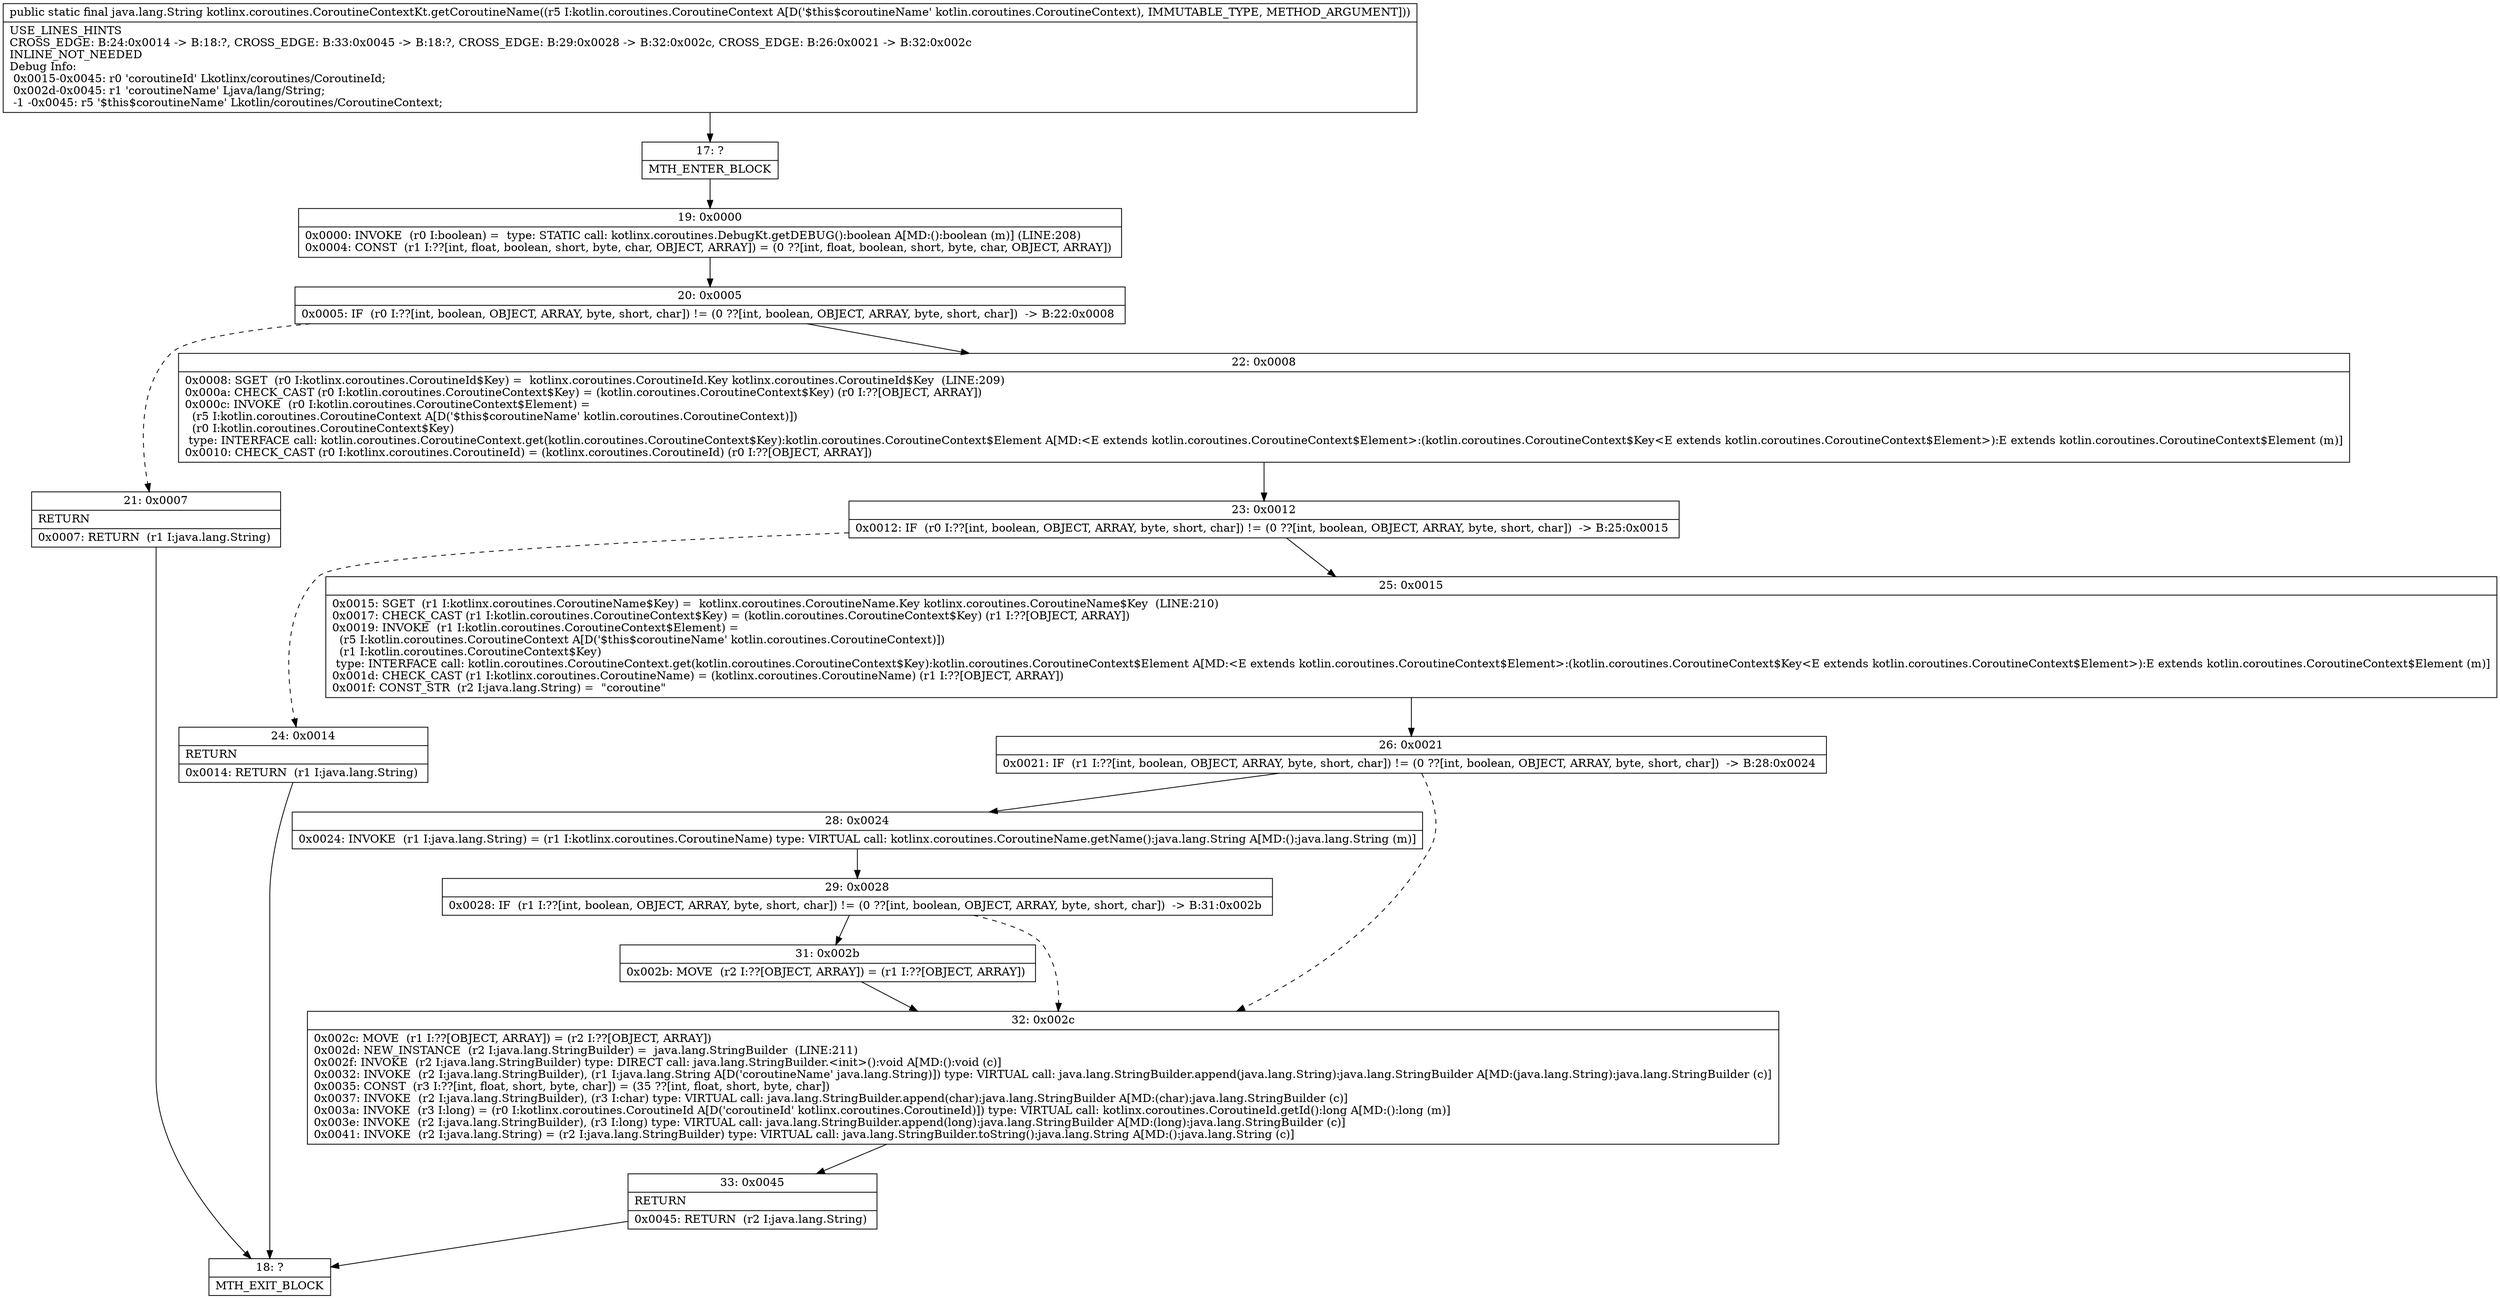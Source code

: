 digraph "CFG forkotlinx.coroutines.CoroutineContextKt.getCoroutineName(Lkotlin\/coroutines\/CoroutineContext;)Ljava\/lang\/String;" {
Node_17 [shape=record,label="{17\:\ ?|MTH_ENTER_BLOCK\l}"];
Node_19 [shape=record,label="{19\:\ 0x0000|0x0000: INVOKE  (r0 I:boolean) =  type: STATIC call: kotlinx.coroutines.DebugKt.getDEBUG():boolean A[MD:():boolean (m)] (LINE:208)\l0x0004: CONST  (r1 I:??[int, float, boolean, short, byte, char, OBJECT, ARRAY]) = (0 ??[int, float, boolean, short, byte, char, OBJECT, ARRAY]) \l}"];
Node_20 [shape=record,label="{20\:\ 0x0005|0x0005: IF  (r0 I:??[int, boolean, OBJECT, ARRAY, byte, short, char]) != (0 ??[int, boolean, OBJECT, ARRAY, byte, short, char])  \-\> B:22:0x0008 \l}"];
Node_21 [shape=record,label="{21\:\ 0x0007|RETURN\l|0x0007: RETURN  (r1 I:java.lang.String) \l}"];
Node_18 [shape=record,label="{18\:\ ?|MTH_EXIT_BLOCK\l}"];
Node_22 [shape=record,label="{22\:\ 0x0008|0x0008: SGET  (r0 I:kotlinx.coroutines.CoroutineId$Key) =  kotlinx.coroutines.CoroutineId.Key kotlinx.coroutines.CoroutineId$Key  (LINE:209)\l0x000a: CHECK_CAST (r0 I:kotlin.coroutines.CoroutineContext$Key) = (kotlin.coroutines.CoroutineContext$Key) (r0 I:??[OBJECT, ARRAY]) \l0x000c: INVOKE  (r0 I:kotlin.coroutines.CoroutineContext$Element) = \l  (r5 I:kotlin.coroutines.CoroutineContext A[D('$this$coroutineName' kotlin.coroutines.CoroutineContext)])\l  (r0 I:kotlin.coroutines.CoroutineContext$Key)\l type: INTERFACE call: kotlin.coroutines.CoroutineContext.get(kotlin.coroutines.CoroutineContext$Key):kotlin.coroutines.CoroutineContext$Element A[MD:\<E extends kotlin.coroutines.CoroutineContext$Element\>:(kotlin.coroutines.CoroutineContext$Key\<E extends kotlin.coroutines.CoroutineContext$Element\>):E extends kotlin.coroutines.CoroutineContext$Element (m)]\l0x0010: CHECK_CAST (r0 I:kotlinx.coroutines.CoroutineId) = (kotlinx.coroutines.CoroutineId) (r0 I:??[OBJECT, ARRAY]) \l}"];
Node_23 [shape=record,label="{23\:\ 0x0012|0x0012: IF  (r0 I:??[int, boolean, OBJECT, ARRAY, byte, short, char]) != (0 ??[int, boolean, OBJECT, ARRAY, byte, short, char])  \-\> B:25:0x0015 \l}"];
Node_24 [shape=record,label="{24\:\ 0x0014|RETURN\l|0x0014: RETURN  (r1 I:java.lang.String) \l}"];
Node_25 [shape=record,label="{25\:\ 0x0015|0x0015: SGET  (r1 I:kotlinx.coroutines.CoroutineName$Key) =  kotlinx.coroutines.CoroutineName.Key kotlinx.coroutines.CoroutineName$Key  (LINE:210)\l0x0017: CHECK_CAST (r1 I:kotlin.coroutines.CoroutineContext$Key) = (kotlin.coroutines.CoroutineContext$Key) (r1 I:??[OBJECT, ARRAY]) \l0x0019: INVOKE  (r1 I:kotlin.coroutines.CoroutineContext$Element) = \l  (r5 I:kotlin.coroutines.CoroutineContext A[D('$this$coroutineName' kotlin.coroutines.CoroutineContext)])\l  (r1 I:kotlin.coroutines.CoroutineContext$Key)\l type: INTERFACE call: kotlin.coroutines.CoroutineContext.get(kotlin.coroutines.CoroutineContext$Key):kotlin.coroutines.CoroutineContext$Element A[MD:\<E extends kotlin.coroutines.CoroutineContext$Element\>:(kotlin.coroutines.CoroutineContext$Key\<E extends kotlin.coroutines.CoroutineContext$Element\>):E extends kotlin.coroutines.CoroutineContext$Element (m)]\l0x001d: CHECK_CAST (r1 I:kotlinx.coroutines.CoroutineName) = (kotlinx.coroutines.CoroutineName) (r1 I:??[OBJECT, ARRAY]) \l0x001f: CONST_STR  (r2 I:java.lang.String) =  \"coroutine\" \l}"];
Node_26 [shape=record,label="{26\:\ 0x0021|0x0021: IF  (r1 I:??[int, boolean, OBJECT, ARRAY, byte, short, char]) != (0 ??[int, boolean, OBJECT, ARRAY, byte, short, char])  \-\> B:28:0x0024 \l}"];
Node_28 [shape=record,label="{28\:\ 0x0024|0x0024: INVOKE  (r1 I:java.lang.String) = (r1 I:kotlinx.coroutines.CoroutineName) type: VIRTUAL call: kotlinx.coroutines.CoroutineName.getName():java.lang.String A[MD:():java.lang.String (m)]\l}"];
Node_29 [shape=record,label="{29\:\ 0x0028|0x0028: IF  (r1 I:??[int, boolean, OBJECT, ARRAY, byte, short, char]) != (0 ??[int, boolean, OBJECT, ARRAY, byte, short, char])  \-\> B:31:0x002b \l}"];
Node_31 [shape=record,label="{31\:\ 0x002b|0x002b: MOVE  (r2 I:??[OBJECT, ARRAY]) = (r1 I:??[OBJECT, ARRAY]) \l}"];
Node_32 [shape=record,label="{32\:\ 0x002c|0x002c: MOVE  (r1 I:??[OBJECT, ARRAY]) = (r2 I:??[OBJECT, ARRAY]) \l0x002d: NEW_INSTANCE  (r2 I:java.lang.StringBuilder) =  java.lang.StringBuilder  (LINE:211)\l0x002f: INVOKE  (r2 I:java.lang.StringBuilder) type: DIRECT call: java.lang.StringBuilder.\<init\>():void A[MD:():void (c)]\l0x0032: INVOKE  (r2 I:java.lang.StringBuilder), (r1 I:java.lang.String A[D('coroutineName' java.lang.String)]) type: VIRTUAL call: java.lang.StringBuilder.append(java.lang.String):java.lang.StringBuilder A[MD:(java.lang.String):java.lang.StringBuilder (c)]\l0x0035: CONST  (r3 I:??[int, float, short, byte, char]) = (35 ??[int, float, short, byte, char]) \l0x0037: INVOKE  (r2 I:java.lang.StringBuilder), (r3 I:char) type: VIRTUAL call: java.lang.StringBuilder.append(char):java.lang.StringBuilder A[MD:(char):java.lang.StringBuilder (c)]\l0x003a: INVOKE  (r3 I:long) = (r0 I:kotlinx.coroutines.CoroutineId A[D('coroutineId' kotlinx.coroutines.CoroutineId)]) type: VIRTUAL call: kotlinx.coroutines.CoroutineId.getId():long A[MD:():long (m)]\l0x003e: INVOKE  (r2 I:java.lang.StringBuilder), (r3 I:long) type: VIRTUAL call: java.lang.StringBuilder.append(long):java.lang.StringBuilder A[MD:(long):java.lang.StringBuilder (c)]\l0x0041: INVOKE  (r2 I:java.lang.String) = (r2 I:java.lang.StringBuilder) type: VIRTUAL call: java.lang.StringBuilder.toString():java.lang.String A[MD:():java.lang.String (c)]\l}"];
Node_33 [shape=record,label="{33\:\ 0x0045|RETURN\l|0x0045: RETURN  (r2 I:java.lang.String) \l}"];
MethodNode[shape=record,label="{public static final java.lang.String kotlinx.coroutines.CoroutineContextKt.getCoroutineName((r5 I:kotlin.coroutines.CoroutineContext A[D('$this$coroutineName' kotlin.coroutines.CoroutineContext), IMMUTABLE_TYPE, METHOD_ARGUMENT]))  | USE_LINES_HINTS\lCROSS_EDGE: B:24:0x0014 \-\> B:18:?, CROSS_EDGE: B:33:0x0045 \-\> B:18:?, CROSS_EDGE: B:29:0x0028 \-\> B:32:0x002c, CROSS_EDGE: B:26:0x0021 \-\> B:32:0x002c\lINLINE_NOT_NEEDED\lDebug Info:\l  0x0015\-0x0045: r0 'coroutineId' Lkotlinx\/coroutines\/CoroutineId;\l  0x002d\-0x0045: r1 'coroutineName' Ljava\/lang\/String;\l  \-1 \-0x0045: r5 '$this$coroutineName' Lkotlin\/coroutines\/CoroutineContext;\l}"];
MethodNode -> Node_17;Node_17 -> Node_19;
Node_19 -> Node_20;
Node_20 -> Node_21[style=dashed];
Node_20 -> Node_22;
Node_21 -> Node_18;
Node_22 -> Node_23;
Node_23 -> Node_24[style=dashed];
Node_23 -> Node_25;
Node_24 -> Node_18;
Node_25 -> Node_26;
Node_26 -> Node_28;
Node_26 -> Node_32[style=dashed];
Node_28 -> Node_29;
Node_29 -> Node_31;
Node_29 -> Node_32[style=dashed];
Node_31 -> Node_32;
Node_32 -> Node_33;
Node_33 -> Node_18;
}

